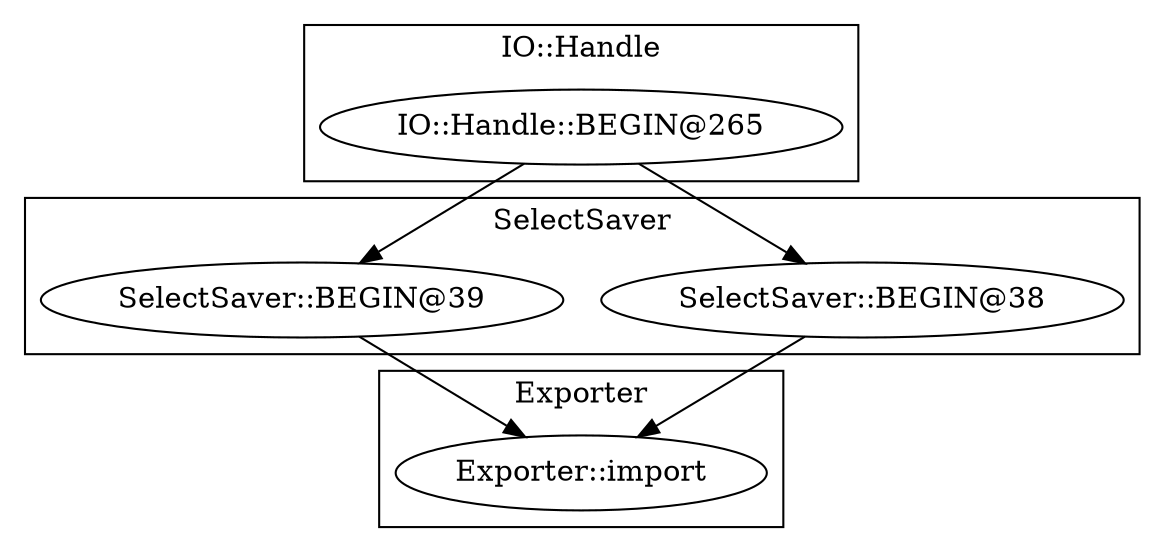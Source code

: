 digraph {
graph [overlap=false]
subgraph cluster_IO_Handle {
	label="IO::Handle";
	"IO::Handle::BEGIN@265";
}
subgraph cluster_Exporter {
	label="Exporter";
	"Exporter::import";
}
subgraph cluster_SelectSaver {
	label="SelectSaver";
	"SelectSaver::BEGIN@38";
	"SelectSaver::BEGIN@39";
}
"SelectSaver::BEGIN@38" -> "Exporter::import";
"SelectSaver::BEGIN@39" -> "Exporter::import";
"IO::Handle::BEGIN@265" -> "SelectSaver::BEGIN@39";
"IO::Handle::BEGIN@265" -> "SelectSaver::BEGIN@38";
}
